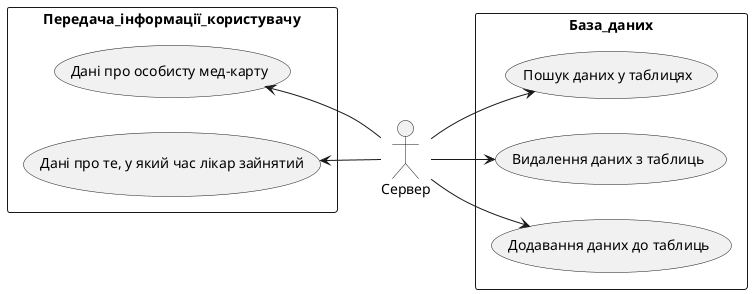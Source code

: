 @startuml
left to right direction
actor "Сервер" as sv

rectangle База_даних{
  usecase "Пошук даних у таблицях" as DB1
  usecase "Видалення даних з таблиць" as DB2
  usecase "Додавання даних до таблиць" as DB3
}

rectangle Передача_інформації_користувачу{ 
  usecase "Дані про особисту мед-карту" as CR1
  usecase "Дані про те, у який час лікар зайнятий" as CR2
}

sv --> DB1 
sv --> DB2 
sv --> DB3

CR1 <-- sv
CR2 <-- sv
@enduml